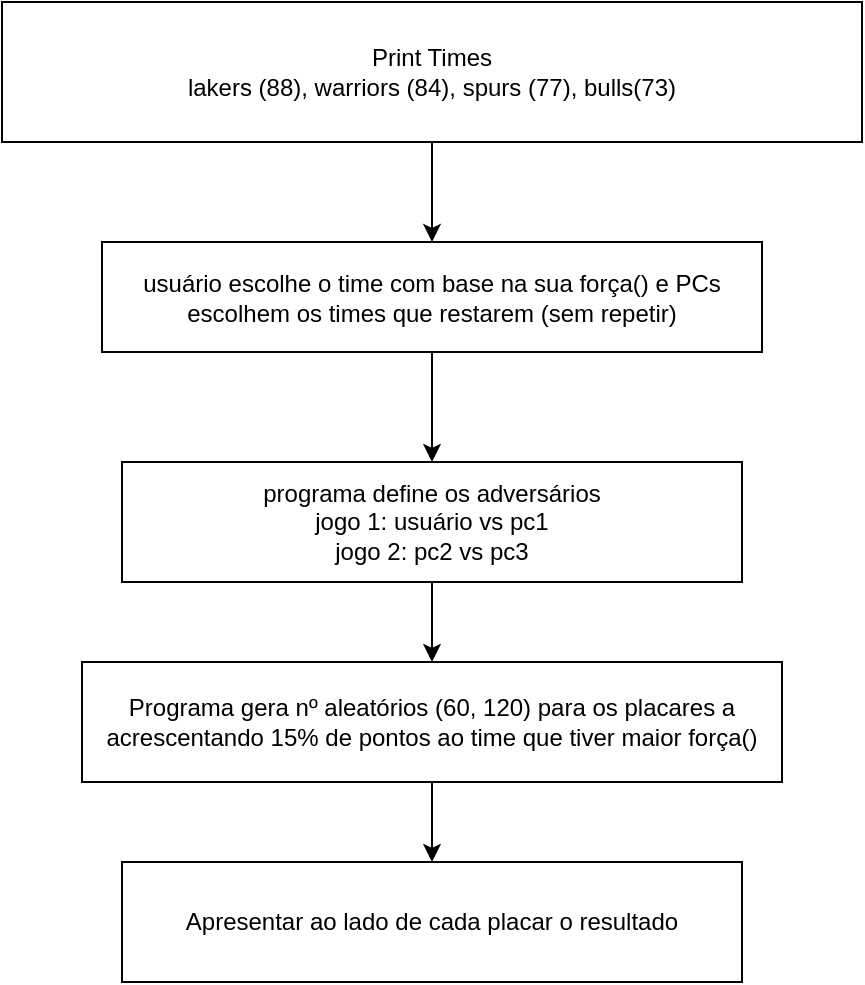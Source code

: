 <mxfile version="21.6.6" type="google">
  <diagram id="C5RBs43oDa-KdzZeNtuy" name="Page-1">
    <mxGraphModel grid="1" page="1" gridSize="10" guides="1" tooltips="1" connect="1" arrows="1" fold="1" pageScale="1" pageWidth="827" pageHeight="1169" math="0" shadow="0">
      <root>
        <mxCell id="WIyWlLk6GJQsqaUBKTNV-0" />
        <mxCell id="WIyWlLk6GJQsqaUBKTNV-1" parent="WIyWlLk6GJQsqaUBKTNV-0" />
        <mxCell id="Hiq8lSHW-5D7x--9rLLg-2" value="" style="edgeStyle=orthogonalEdgeStyle;rounded=0;orthogonalLoop=1;jettySize=auto;html=1;" edge="1" parent="WIyWlLk6GJQsqaUBKTNV-1" source="Hiq8lSHW-5D7x--9rLLg-0" target="Hiq8lSHW-5D7x--9rLLg-1">
          <mxGeometry relative="1" as="geometry" />
        </mxCell>
        <mxCell id="Hiq8lSHW-5D7x--9rLLg-0" value="Print Times&lt;br&gt;lakers (88), warriors (84), spurs (77), bulls(73)" style="rounded=0;whiteSpace=wrap;html=1;" vertex="1" parent="WIyWlLk6GJQsqaUBKTNV-1">
          <mxGeometry x="70" y="100" width="430" height="70" as="geometry" />
        </mxCell>
        <mxCell id="Hiq8lSHW-5D7x--9rLLg-6" value="" style="edgeStyle=orthogonalEdgeStyle;rounded=0;orthogonalLoop=1;jettySize=auto;html=1;" edge="1" parent="WIyWlLk6GJQsqaUBKTNV-1" source="Hiq8lSHW-5D7x--9rLLg-1" target="Hiq8lSHW-5D7x--9rLLg-5">
          <mxGeometry relative="1" as="geometry" />
        </mxCell>
        <mxCell id="Hiq8lSHW-5D7x--9rLLg-1" value="usuário escolhe o time com base na sua força() e PCs escolhem os times que restarem (sem repetir)" style="whiteSpace=wrap;html=1;rounded=0;" vertex="1" parent="WIyWlLk6GJQsqaUBKTNV-1">
          <mxGeometry x="120" y="220" width="330" height="55" as="geometry" />
        </mxCell>
        <mxCell id="Hiq8lSHW-5D7x--9rLLg-8" value="" style="edgeStyle=orthogonalEdgeStyle;rounded=0;orthogonalLoop=1;jettySize=auto;html=1;" edge="1" parent="WIyWlLk6GJQsqaUBKTNV-1" source="Hiq8lSHW-5D7x--9rLLg-5" target="Hiq8lSHW-5D7x--9rLLg-7">
          <mxGeometry relative="1" as="geometry" />
        </mxCell>
        <mxCell id="Hiq8lSHW-5D7x--9rLLg-5" value="programa define os adversários&lt;br&gt;jogo 1: usuário vs pc1&lt;br&gt;jogo 2: pc2 vs pc3" style="whiteSpace=wrap;html=1;rounded=0;" vertex="1" parent="WIyWlLk6GJQsqaUBKTNV-1">
          <mxGeometry x="130" y="330" width="310" height="60" as="geometry" />
        </mxCell>
        <mxCell id="Hiq8lSHW-5D7x--9rLLg-10" value="" style="edgeStyle=orthogonalEdgeStyle;rounded=0;orthogonalLoop=1;jettySize=auto;html=1;" edge="1" parent="WIyWlLk6GJQsqaUBKTNV-1" source="Hiq8lSHW-5D7x--9rLLg-7" target="Hiq8lSHW-5D7x--9rLLg-9">
          <mxGeometry relative="1" as="geometry" />
        </mxCell>
        <mxCell id="Hiq8lSHW-5D7x--9rLLg-7" value="Programa gera nº aleatórios (60, 120) para os placares a acrescentando 15% de pontos ao time que tiver maior força()" style="whiteSpace=wrap;html=1;rounded=0;" vertex="1" parent="WIyWlLk6GJQsqaUBKTNV-1">
          <mxGeometry x="110" y="430" width="350" height="60" as="geometry" />
        </mxCell>
        <mxCell id="Hiq8lSHW-5D7x--9rLLg-9" value="Apresentar ao lado de cada placar o resultado" style="whiteSpace=wrap;html=1;rounded=0;" vertex="1" parent="WIyWlLk6GJQsqaUBKTNV-1">
          <mxGeometry x="130" y="530" width="310" height="60" as="geometry" />
        </mxCell>
      </root>
    </mxGraphModel>
  </diagram>
</mxfile>

